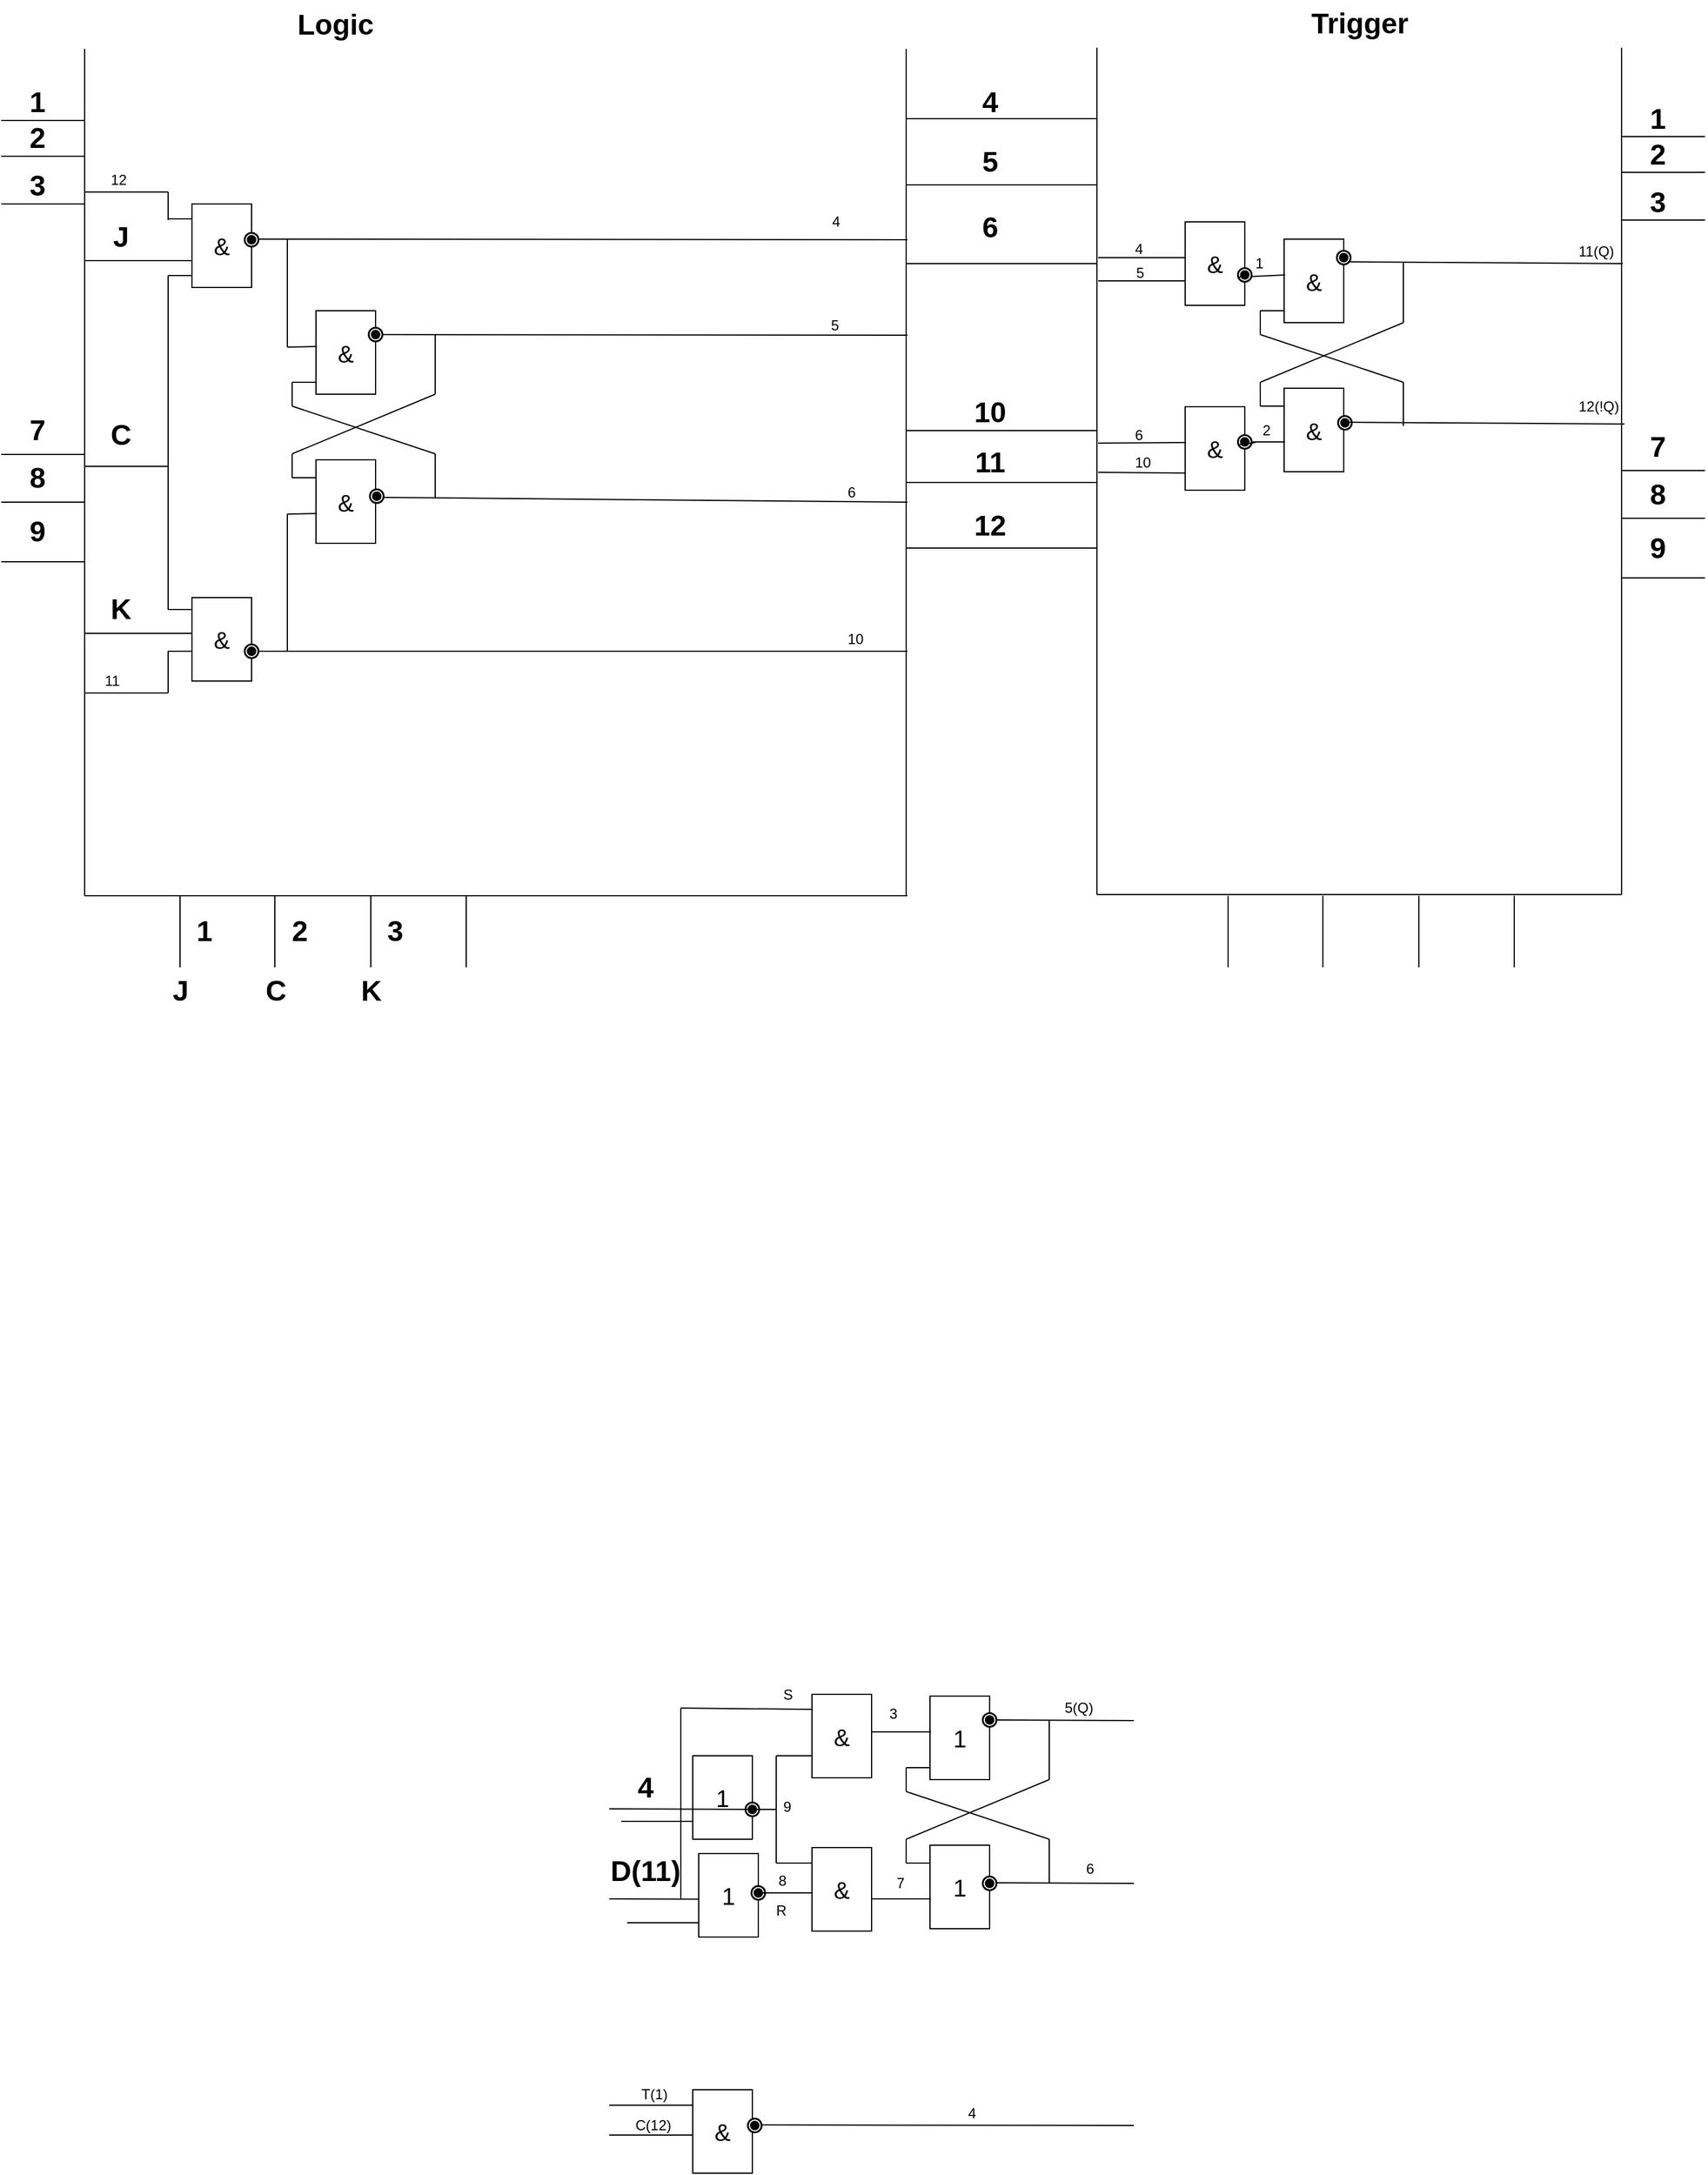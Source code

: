 <mxfile version="11.3.0" type="github" pages="1"><diagram name="Page-1" id="2a216829-ef6e-dabb-86c1-c78162f3ba2b"><mxGraphModel dx="2347" dy="2318" grid="1" gridSize="10" guides="1" tooltips="1" connect="1" arrows="1" fold="1" page="1" pageScale="1" pageWidth="850" pageHeight="1100" background="#ffffff" math="0" shadow="0"><root><mxCell id="0"/><mxCell id="1" parent="0"/><mxCell id="QcOhBygujAu9iTAQGWM9-1" value="" style="endArrow=none;html=1;" parent="1" edge="1"><mxGeometry width="50" height="50" relative="1" as="geometry"><mxPoint x="80" y="730" as="sourcePoint"/><mxPoint x="80" y="20" as="targetPoint"/></mxGeometry></mxCell><mxCell id="QcOhBygujAu9iTAQGWM9-2" value="" style="endArrow=none;html=1;" parent="1" edge="1"><mxGeometry width="50" height="50" relative="1" as="geometry"><mxPoint x="80" y="730" as="sourcePoint"/><mxPoint x="770" y="730" as="targetPoint"/></mxGeometry></mxCell><mxCell id="QcOhBygujAu9iTAQGWM9-3" value="" style="endArrow=none;html=1;" parent="1" edge="1"><mxGeometry width="50" height="50" relative="1" as="geometry"><mxPoint x="769" y="20" as="sourcePoint"/><mxPoint x="769" y="730" as="targetPoint"/></mxGeometry></mxCell><mxCell id="QcOhBygujAu9iTAQGWM9-4" value="Logic" style="text;strokeColor=none;fillColor=none;html=1;fontSize=24;fontStyle=1;verticalAlign=middle;align=center;" parent="1" vertex="1"><mxGeometry x="240" y="-20" width="100" height="40" as="geometry"/></mxCell><mxCell id="QcOhBygujAu9iTAQGWM9-6" value="" style="endArrow=none;html=1;" parent="1" edge="1"><mxGeometry width="50" height="50" relative="1" as="geometry"><mxPoint x="1369" y="19" as="sourcePoint"/><mxPoint x="1369" y="729" as="targetPoint"/></mxGeometry></mxCell><mxCell id="QcOhBygujAu9iTAQGWM9-7" value="" style="endArrow=none;html=1;" parent="1" edge="1"><mxGeometry width="50" height="50" relative="1" as="geometry"><mxPoint x="929" y="729" as="sourcePoint"/><mxPoint x="1369" y="729" as="targetPoint"/></mxGeometry></mxCell><mxCell id="QcOhBygujAu9iTAQGWM9-8" value="" style="endArrow=none;html=1;" parent="1" edge="1"><mxGeometry width="50" height="50" relative="1" as="geometry"><mxPoint x="929" y="729" as="sourcePoint"/><mxPoint x="929" y="19" as="targetPoint"/></mxGeometry></mxCell><mxCell id="QcOhBygujAu9iTAQGWM9-9" value="Trigger" style="text;strokeColor=none;fillColor=none;html=1;fontSize=24;fontStyle=1;verticalAlign=middle;align=center;" parent="1" vertex="1"><mxGeometry x="1098.5" y="-21" width="100" height="40" as="geometry"/></mxCell><mxCell id="QcOhBygujAu9iTAQGWM9-10" value="" style="endArrow=none;html=1;" parent="1" edge="1"><mxGeometry width="50" height="50" relative="1" as="geometry"><mxPoint x="160" y="790" as="sourcePoint"/><mxPoint x="160" y="730" as="targetPoint"/></mxGeometry></mxCell><mxCell id="QcOhBygujAu9iTAQGWM9-11" value="" style="endArrow=none;html=1;" parent="1" edge="1"><mxGeometry width="50" height="50" relative="1" as="geometry"><mxPoint x="239.5" y="790" as="sourcePoint"/><mxPoint x="239.5" y="730" as="targetPoint"/></mxGeometry></mxCell><mxCell id="QcOhBygujAu9iTAQGWM9-12" value="" style="endArrow=none;html=1;" parent="1" edge="1"><mxGeometry width="50" height="50" relative="1" as="geometry"><mxPoint x="320" y="790" as="sourcePoint"/><mxPoint x="320" y="730" as="targetPoint"/></mxGeometry></mxCell><mxCell id="QcOhBygujAu9iTAQGWM9-13" value="" style="endArrow=none;html=1;" parent="1" edge="1"><mxGeometry width="50" height="50" relative="1" as="geometry"><mxPoint x="400" y="790" as="sourcePoint"/><mxPoint x="400" y="730" as="targetPoint"/></mxGeometry></mxCell><mxCell id="QcOhBygujAu9iTAQGWM9-28" value="" style="endArrow=none;html=1;" parent="1" edge="1"><mxGeometry width="50" height="50" relative="1" as="geometry"><mxPoint x="10" y="80" as="sourcePoint"/><mxPoint x="80" y="80" as="targetPoint"/></mxGeometry></mxCell><mxCell id="QcOhBygujAu9iTAQGWM9-29" value="" style="endArrow=none;html=1;" parent="1" edge="1"><mxGeometry width="50" height="50" relative="1" as="geometry"><mxPoint x="10" y="110" as="sourcePoint"/><mxPoint x="80" y="110" as="targetPoint"/></mxGeometry></mxCell><mxCell id="QcOhBygujAu9iTAQGWM9-30" value="" style="endArrow=none;html=1;" parent="1" edge="1"><mxGeometry width="50" height="50" relative="1" as="geometry"><mxPoint x="10" y="150" as="sourcePoint"/><mxPoint x="80" y="150" as="targetPoint"/></mxGeometry></mxCell><mxCell id="QcOhBygujAu9iTAQGWM9-31" value="" style="endArrow=none;html=1;" parent="1" edge="1"><mxGeometry width="50" height="50" relative="1" as="geometry"><mxPoint x="10" y="360" as="sourcePoint"/><mxPoint x="80" y="360" as="targetPoint"/></mxGeometry></mxCell><mxCell id="QcOhBygujAu9iTAQGWM9-32" value="" style="endArrow=none;html=1;" parent="1" edge="1"><mxGeometry width="50" height="50" relative="1" as="geometry"><mxPoint x="10" y="400" as="sourcePoint"/><mxPoint x="80" y="400" as="targetPoint"/></mxGeometry></mxCell><mxCell id="QcOhBygujAu9iTAQGWM9-33" value="" style="endArrow=none;html=1;" parent="1" edge="1"><mxGeometry width="50" height="50" relative="1" as="geometry"><mxPoint x="10" y="450" as="sourcePoint"/><mxPoint x="80" y="450" as="targetPoint"/></mxGeometry></mxCell><mxCell id="QcOhBygujAu9iTAQGWM9-34" value="1" style="text;strokeColor=none;fillColor=none;html=1;fontSize=24;fontStyle=1;verticalAlign=middle;align=center;" parent="1" vertex="1"><mxGeometry x="30" y="50" width="20" height="30" as="geometry"/></mxCell><mxCell id="QcOhBygujAu9iTAQGWM9-35" value="2" style="text;strokeColor=none;fillColor=none;html=1;fontSize=24;fontStyle=1;verticalAlign=middle;align=center;" parent="1" vertex="1"><mxGeometry x="30" y="80" width="20" height="30" as="geometry"/></mxCell><mxCell id="QcOhBygujAu9iTAQGWM9-38" value="3" style="text;strokeColor=none;fillColor=none;html=1;fontSize=24;fontStyle=1;verticalAlign=middle;align=center;" parent="1" vertex="1"><mxGeometry x="30" y="120" width="20" height="30" as="geometry"/></mxCell><mxCell id="QcOhBygujAu9iTAQGWM9-42" value="7" style="text;strokeColor=none;fillColor=none;html=1;fontSize=24;fontStyle=1;verticalAlign=middle;align=center;" parent="1" vertex="1"><mxGeometry x="30" y="325" width="20" height="30" as="geometry"/></mxCell><mxCell id="QcOhBygujAu9iTAQGWM9-43" value="8" style="text;strokeColor=none;fillColor=none;html=1;fontSize=24;fontStyle=1;verticalAlign=middle;align=center;" parent="1" vertex="1"><mxGeometry x="30" y="365" width="20" height="30" as="geometry"/></mxCell><mxCell id="QcOhBygujAu9iTAQGWM9-44" value="9" style="text;strokeColor=none;fillColor=none;html=1;fontSize=24;fontStyle=1;verticalAlign=middle;align=center;" parent="1" vertex="1"><mxGeometry x="30" y="410" width="20" height="30" as="geometry"/></mxCell><mxCell id="QcOhBygujAu9iTAQGWM9-115" value="" style="endArrow=none;html=1;" parent="1" edge="1"><mxGeometry width="50" height="50" relative="1" as="geometry"><mxPoint x="769" y="78.5" as="sourcePoint"/><mxPoint x="929" y="78.5" as="targetPoint"/></mxGeometry></mxCell><mxCell id="QcOhBygujAu9iTAQGWM9-116" value="" style="endArrow=none;html=1;" parent="1" edge="1"><mxGeometry width="50" height="50" relative="1" as="geometry"><mxPoint x="769" y="134" as="sourcePoint"/><mxPoint x="929" y="134" as="targetPoint"/></mxGeometry></mxCell><mxCell id="QcOhBygujAu9iTAQGWM9-117" value="" style="endArrow=none;html=1;" parent="1" edge="1"><mxGeometry width="50" height="50" relative="1" as="geometry"><mxPoint x="769" y="200" as="sourcePoint"/><mxPoint x="929" y="200" as="targetPoint"/></mxGeometry></mxCell><mxCell id="QcOhBygujAu9iTAQGWM9-118" value="" style="endArrow=none;html=1;" parent="1" edge="1"><mxGeometry width="50" height="50" relative="1" as="geometry"><mxPoint x="769" y="340" as="sourcePoint"/><mxPoint x="929" y="340" as="targetPoint"/></mxGeometry></mxCell><mxCell id="QcOhBygujAu9iTAQGWM9-119" value="" style="endArrow=none;html=1;" parent="1" edge="1"><mxGeometry width="50" height="50" relative="1" as="geometry"><mxPoint x="769" y="438.5" as="sourcePoint"/><mxPoint x="929" y="438.5" as="targetPoint"/></mxGeometry></mxCell><mxCell id="QcOhBygujAu9iTAQGWM9-120" value="" style="endArrow=none;html=1;" parent="1" edge="1"><mxGeometry width="50" height="50" relative="1" as="geometry"><mxPoint x="769" y="383.5" as="sourcePoint"/><mxPoint x="929" y="383.5" as="targetPoint"/></mxGeometry></mxCell><mxCell id="QcOhBygujAu9iTAQGWM9-121" value="4" style="text;strokeColor=none;fillColor=none;html=1;fontSize=24;fontStyle=1;verticalAlign=middle;align=center;" parent="1" vertex="1"><mxGeometry x="829" y="50" width="20" height="30" as="geometry"/></mxCell><mxCell id="QcOhBygujAu9iTAQGWM9-122" value="5" style="text;strokeColor=none;fillColor=none;html=1;fontSize=24;fontStyle=1;verticalAlign=middle;align=center;" parent="1" vertex="1"><mxGeometry x="829" y="100" width="20" height="30" as="geometry"/></mxCell><mxCell id="QcOhBygujAu9iTAQGWM9-123" value="6" style="text;strokeColor=none;fillColor=none;html=1;fontSize=24;fontStyle=1;verticalAlign=middle;align=center;" parent="1" vertex="1"><mxGeometry x="829" y="155" width="20" height="30" as="geometry"/></mxCell><mxCell id="QcOhBygujAu9iTAQGWM9-124" value="10" style="text;strokeColor=none;fillColor=none;html=1;fontSize=24;fontStyle=1;verticalAlign=middle;align=center;" parent="1" vertex="1"><mxGeometry x="829" y="310" width="20" height="30" as="geometry"/></mxCell><mxCell id="QcOhBygujAu9iTAQGWM9-125" value="11" style="text;strokeColor=none;fillColor=none;html=1;fontSize=24;fontStyle=1;verticalAlign=middle;align=center;" parent="1" vertex="1"><mxGeometry x="829" y="352" width="20" height="30" as="geometry"/></mxCell><mxCell id="QcOhBygujAu9iTAQGWM9-126" value="12" style="text;strokeColor=none;fillColor=none;html=1;fontSize=24;fontStyle=1;verticalAlign=middle;align=center;" parent="1" vertex="1"><mxGeometry x="829" y="404.5" width="20" height="30" as="geometry"/></mxCell><mxCell id="QcOhBygujAu9iTAQGWM9-155" value="1" style="text;strokeColor=none;fillColor=none;html=1;fontSize=24;fontStyle=1;verticalAlign=middle;align=center;" parent="1" vertex="1"><mxGeometry x="1389" y="63.5" width="20" height="30" as="geometry"/></mxCell><mxCell id="QcOhBygujAu9iTAQGWM9-156" value="" style="endArrow=none;html=1;" parent="1" edge="1"><mxGeometry width="50" height="50" relative="1" as="geometry"><mxPoint x="1369" y="93.5" as="sourcePoint"/><mxPoint x="1439" y="93.5" as="targetPoint"/></mxGeometry></mxCell><mxCell id="QcOhBygujAu9iTAQGWM9-157" value="2" style="text;strokeColor=none;fillColor=none;html=1;fontSize=24;fontStyle=1;verticalAlign=middle;align=center;" parent="1" vertex="1"><mxGeometry x="1389" y="93.5" width="20" height="30" as="geometry"/></mxCell><mxCell id="QcOhBygujAu9iTAQGWM9-158" value="" style="endArrow=none;html=1;" parent="1" edge="1"><mxGeometry width="50" height="50" relative="1" as="geometry"><mxPoint x="1369" y="123.5" as="sourcePoint"/><mxPoint x="1439" y="123.5" as="targetPoint"/></mxGeometry></mxCell><mxCell id="QcOhBygujAu9iTAQGWM9-159" value="3" style="text;strokeColor=none;fillColor=none;html=1;fontSize=24;fontStyle=1;verticalAlign=middle;align=center;" parent="1" vertex="1"><mxGeometry x="1389" y="133.5" width="20" height="30" as="geometry"/></mxCell><mxCell id="QcOhBygujAu9iTAQGWM9-160" value="" style="endArrow=none;html=1;" parent="1" edge="1"><mxGeometry width="50" height="50" relative="1" as="geometry"><mxPoint x="1369" y="163.5" as="sourcePoint"/><mxPoint x="1439" y="163.5" as="targetPoint"/></mxGeometry></mxCell><mxCell id="QcOhBygujAu9iTAQGWM9-161" value="7" style="text;strokeColor=none;fillColor=none;html=1;fontSize=24;fontStyle=1;verticalAlign=middle;align=center;" parent="1" vertex="1"><mxGeometry x="1389" y="338.5" width="20" height="30" as="geometry"/></mxCell><mxCell id="QcOhBygujAu9iTAQGWM9-162" value="" style="endArrow=none;html=1;" parent="1" edge="1"><mxGeometry width="50" height="50" relative="1" as="geometry"><mxPoint x="1369" y="373.5" as="sourcePoint"/><mxPoint x="1439" y="373.5" as="targetPoint"/></mxGeometry></mxCell><mxCell id="QcOhBygujAu9iTAQGWM9-163" value="8" style="text;strokeColor=none;fillColor=none;html=1;fontSize=24;fontStyle=1;verticalAlign=middle;align=center;" parent="1" vertex="1"><mxGeometry x="1389" y="378.5" width="20" height="30" as="geometry"/></mxCell><mxCell id="QcOhBygujAu9iTAQGWM9-164" value="" style="endArrow=none;html=1;" parent="1" edge="1"><mxGeometry width="50" height="50" relative="1" as="geometry"><mxPoint x="1369" y="413.5" as="sourcePoint"/><mxPoint x="1439" y="413.5" as="targetPoint"/></mxGeometry></mxCell><mxCell id="QcOhBygujAu9iTAQGWM9-165" value="9" style="text;strokeColor=none;fillColor=none;html=1;fontSize=24;fontStyle=1;verticalAlign=middle;align=center;" parent="1" vertex="1"><mxGeometry x="1389" y="423.5" width="20" height="30" as="geometry"/></mxCell><mxCell id="QcOhBygujAu9iTAQGWM9-166" value="" style="endArrow=none;html=1;" parent="1" edge="1"><mxGeometry width="50" height="50" relative="1" as="geometry"><mxPoint x="1369" y="463.5" as="sourcePoint"/><mxPoint x="1439" y="463.5" as="targetPoint"/></mxGeometry></mxCell><mxCell id="6IXHqmFnPE0BADlCog1M-3" value="" style="endArrow=none;html=1;" parent="1" edge="1"><mxGeometry width="50" height="50" relative="1" as="geometry"><mxPoint x="1039" y="790" as="sourcePoint"/><mxPoint x="1039" y="730" as="targetPoint"/></mxGeometry></mxCell><mxCell id="6IXHqmFnPE0BADlCog1M-4" value="" style="endArrow=none;html=1;" parent="1" edge="1"><mxGeometry width="50" height="50" relative="1" as="geometry"><mxPoint x="1118.5" y="790" as="sourcePoint"/><mxPoint x="1118.5" y="730" as="targetPoint"/></mxGeometry></mxCell><mxCell id="6IXHqmFnPE0BADlCog1M-5" value="" style="endArrow=none;html=1;" parent="1" edge="1"><mxGeometry width="50" height="50" relative="1" as="geometry"><mxPoint x="1199" y="790" as="sourcePoint"/><mxPoint x="1199" y="730" as="targetPoint"/></mxGeometry></mxCell><mxCell id="6IXHqmFnPE0BADlCog1M-6" value="" style="endArrow=none;html=1;" parent="1" edge="1"><mxGeometry width="50" height="50" relative="1" as="geometry"><mxPoint x="1279" y="790" as="sourcePoint"/><mxPoint x="1279" y="730" as="targetPoint"/></mxGeometry></mxCell><mxCell id="TuWHA-EcQi8E1MhYIuHk-2" value="J" style="text;strokeColor=none;fillColor=none;html=1;fontSize=24;fontStyle=1;verticalAlign=middle;align=center;" parent="1" vertex="1"><mxGeometry x="140" y="790" width="40" height="40" as="geometry"/></mxCell><mxCell id="TuWHA-EcQi8E1MhYIuHk-3" value="C" style="text;strokeColor=none;fillColor=none;html=1;fontSize=24;fontStyle=1;verticalAlign=middle;align=center;" parent="1" vertex="1"><mxGeometry x="220" y="790" width="40" height="40" as="geometry"/></mxCell><mxCell id="TuWHA-EcQi8E1MhYIuHk-4" value="1" style="text;strokeColor=none;fillColor=none;html=1;fontSize=24;fontStyle=1;verticalAlign=middle;align=center;" parent="1" vertex="1"><mxGeometry x="160" y="740" width="40" height="40" as="geometry"/></mxCell><mxCell id="TuWHA-EcQi8E1MhYIuHk-5" value="2" style="text;strokeColor=none;fillColor=none;html=1;fontSize=24;fontStyle=1;verticalAlign=middle;align=center;" parent="1" vertex="1"><mxGeometry x="240" y="740" width="40" height="40" as="geometry"/></mxCell><mxCell id="cBssafW2jHK4mfY-2cB5-1" value="&lt;font style=&quot;font-size: 20px&quot;&gt;1&lt;/font&gt;" style="rounded=0;whiteSpace=wrap;html=1;" vertex="1" parent="1"><mxGeometry x="595" y="1533" width="50" height="70" as="geometry"/></mxCell><mxCell id="cBssafW2jHK4mfY-2cB5-2" value="" style="shape=mxgraph.bpmn.shape;html=1;verticalLabelPosition=bottom;labelBackgroundColor=#ffffff;verticalAlign=top;align=center;perimeter=ellipsePerimeter;outlineConnect=0;outline=end;symbol=terminate;" vertex="1" parent="1"><mxGeometry x="640" y="1561" width="10" height="10" as="geometry"/></mxCell><mxCell id="cBssafW2jHK4mfY-2cB5-3" value="" style="endArrow=none;html=1;" edge="1" parent="1"><mxGeometry width="50" height="50" relative="1" as="geometry"><mxPoint x="580" y="1571" as="sourcePoint"/><mxPoint x="580" y="1411" as="targetPoint"/></mxGeometry></mxCell><mxCell id="cBssafW2jHK4mfY-2cB5-4" value="" style="endArrow=none;html=1;entryX=-0.001;entryY=0.181;entryDx=0;entryDy=0;entryPerimeter=0;" edge="1" target="cBssafW2jHK4mfY-2cB5-5" parent="1"><mxGeometry width="50" height="50" relative="1" as="geometry"><mxPoint x="580" y="1411" as="sourcePoint"/><mxPoint x="660" y="1415" as="targetPoint"/></mxGeometry></mxCell><mxCell id="cBssafW2jHK4mfY-2cB5-5" value="&lt;font style=&quot;font-size: 20px&quot;&gt;&amp;amp;&lt;/font&gt;" style="rounded=0;whiteSpace=wrap;html=1;" vertex="1" parent="1"><mxGeometry x="690" y="1399.5" width="50" height="70" as="geometry"/></mxCell><mxCell id="cBssafW2jHK4mfY-2cB5-6" value="" style="endArrow=none;html=1;" edge="1" parent="1"><mxGeometry width="50" height="50" relative="1" as="geometry"><mxPoint x="660" y="1541" as="sourcePoint"/><mxPoint x="660" y="1451" as="targetPoint"/></mxGeometry></mxCell><mxCell id="cBssafW2jHK4mfY-2cB5-7" value="" style="endArrow=none;html=1;entryX=-0.004;entryY=0.736;entryDx=0;entryDy=0;entryPerimeter=0;" edge="1" target="cBssafW2jHK4mfY-2cB5-5" parent="1"><mxGeometry width="50" height="50" relative="1" as="geometry"><mxPoint x="660" y="1451" as="sourcePoint"/><mxPoint x="670" y="1451" as="targetPoint"/></mxGeometry></mxCell><mxCell id="cBssafW2jHK4mfY-2cB5-8" value="&lt;font style=&quot;font-size: 20px&quot;&gt;&amp;amp;&lt;/font&gt;" style="rounded=0;whiteSpace=wrap;html=1;" vertex="1" parent="1"><mxGeometry x="690" y="1528" width="50" height="70" as="geometry"/></mxCell><mxCell id="cBssafW2jHK4mfY-2cB5-9" value="" style="endArrow=none;html=1;entryX=-0.004;entryY=0.736;entryDx=0;entryDy=0;entryPerimeter=0;" edge="1" parent="1"><mxGeometry width="50" height="50" relative="1" as="geometry"><mxPoint x="660" y="1541" as="sourcePoint"/><mxPoint x="689.8" y="1541.02" as="targetPoint"/></mxGeometry></mxCell><mxCell id="cBssafW2jHK4mfY-2cB5-10" value="" style="endArrow=none;html=1;" edge="1" parent="1"><mxGeometry width="50" height="50" relative="1" as="geometry"><mxPoint x="645" y="1566" as="sourcePoint"/><mxPoint x="690" y="1566" as="targetPoint"/></mxGeometry></mxCell><mxCell id="cBssafW2jHK4mfY-2cB5-11" value="" style="endArrow=none;html=1;" edge="1" parent="1"><mxGeometry width="50" height="50" relative="1" as="geometry"><mxPoint x="889" y="1421" as="sourcePoint"/><mxPoint x="889" y="1471" as="targetPoint"/></mxGeometry></mxCell><mxCell id="cBssafW2jHK4mfY-2cB5-12" value="" style="endArrow=none;html=1;" edge="1" parent="1"><mxGeometry width="50" height="50" relative="1" as="geometry"><mxPoint x="889" y="1521" as="sourcePoint"/><mxPoint x="889" y="1557.5" as="targetPoint"/></mxGeometry></mxCell><mxCell id="cBssafW2jHK4mfY-2cB5-13" value="&lt;font style=&quot;font-size: 20px&quot;&gt;1&lt;/font&gt;" style="rounded=0;whiteSpace=wrap;html=1;" vertex="1" parent="1"><mxGeometry x="789" y="1526" width="50" height="70" as="geometry"/></mxCell><mxCell id="cBssafW2jHK4mfY-2cB5-14" value="" style="endArrow=none;html=1;exitX=0;exitY=0.857;exitDx=0;exitDy=0;exitPerimeter=0;" edge="1" parent="1"><mxGeometry width="50" height="50" relative="1" as="geometry"><mxPoint x="789" y="1541" as="sourcePoint"/><mxPoint x="769" y="1541.01" as="targetPoint"/></mxGeometry></mxCell><mxCell id="cBssafW2jHK4mfY-2cB5-15" value="" style="endArrow=none;html=1;" edge="1" parent="1"><mxGeometry width="50" height="50" relative="1" as="geometry"><mxPoint x="769" y="1521" as="sourcePoint"/><mxPoint x="769" y="1541" as="targetPoint"/></mxGeometry></mxCell><mxCell id="cBssafW2jHK4mfY-2cB5-16" value="" style="endArrow=none;html=1;" edge="1" parent="1"><mxGeometry width="50" height="50" relative="1" as="geometry"><mxPoint x="769" y="1521" as="sourcePoint"/><mxPoint x="889" y="1471" as="targetPoint"/></mxGeometry></mxCell><mxCell id="cBssafW2jHK4mfY-2cB5-17" value="" style="endArrow=none;html=1;" edge="1" parent="1"><mxGeometry width="50" height="50" relative="1" as="geometry"><mxPoint x="769" y="1481" as="sourcePoint"/><mxPoint x="889" y="1521" as="targetPoint"/></mxGeometry></mxCell><mxCell id="cBssafW2jHK4mfY-2cB5-18" value="" style="endArrow=none;html=1;" edge="1" parent="1"><mxGeometry width="50" height="50" relative="1" as="geometry"><mxPoint x="769" y="1461" as="sourcePoint"/><mxPoint x="769" y="1481" as="targetPoint"/></mxGeometry></mxCell><mxCell id="cBssafW2jHK4mfY-2cB5-19" value="" style="endArrow=none;html=1;exitX=0;exitY=0.857;exitDx=0;exitDy=0;exitPerimeter=0;" edge="1" source="cBssafW2jHK4mfY-2cB5-20" parent="1"><mxGeometry width="50" height="50" relative="1" as="geometry"><mxPoint x="769" y="1441" as="sourcePoint"/><mxPoint x="769" y="1461" as="targetPoint"/></mxGeometry></mxCell><mxCell id="cBssafW2jHK4mfY-2cB5-20" value="&lt;font style=&quot;font-size: 20px&quot;&gt;1&lt;/font&gt;" style="rounded=0;whiteSpace=wrap;html=1;" vertex="1" parent="1"><mxGeometry x="789" y="1401" width="50" height="70" as="geometry"/></mxCell><mxCell id="cBssafW2jHK4mfY-2cB5-21" value="" style="endArrow=none;html=1;entryX=-0.004;entryY=0.736;entryDx=0;entryDy=0;entryPerimeter=0;exitX=1.001;exitY=0.45;exitDx=0;exitDy=0;exitPerimeter=0;" edge="1" source="cBssafW2jHK4mfY-2cB5-5" parent="1"><mxGeometry width="50" height="50" relative="1" as="geometry"><mxPoint x="760" y="1431" as="sourcePoint"/><mxPoint x="789.8" y="1431.02" as="targetPoint"/></mxGeometry></mxCell><mxCell id="cBssafW2jHK4mfY-2cB5-22" value="" style="endArrow=none;html=1;entryX=-0.004;entryY=0.736;entryDx=0;entryDy=0;entryPerimeter=0;exitX=1.001;exitY=0.45;exitDx=0;exitDy=0;exitPerimeter=0;" edge="1" parent="1"><mxGeometry width="50" height="50" relative="1" as="geometry"><mxPoint x="740" y="1571" as="sourcePoint"/><mxPoint x="789.75" y="1571.02" as="targetPoint"/></mxGeometry></mxCell><mxCell id="cBssafW2jHK4mfY-2cB5-23" value="" style="shape=mxgraph.bpmn.shape;html=1;verticalLabelPosition=bottom;labelBackgroundColor=#ffffff;verticalAlign=top;align=center;perimeter=ellipsePerimeter;outlineConnect=0;outline=end;symbol=terminate;" vertex="1" parent="1"><mxGeometry x="834" y="1553" width="10" height="10" as="geometry"/></mxCell><mxCell id="cBssafW2jHK4mfY-2cB5-24" value="" style="shape=mxgraph.bpmn.shape;html=1;verticalLabelPosition=bottom;labelBackgroundColor=#ffffff;verticalAlign=top;align=center;perimeter=ellipsePerimeter;outlineConnect=0;outline=end;symbol=terminate;" vertex="1" parent="1"><mxGeometry x="834" y="1416" width="10" height="10" as="geometry"/></mxCell><mxCell id="cBssafW2jHK4mfY-2cB5-25" value="3" style="text;html=1;resizable=0;points=[];autosize=1;align=left;verticalAlign=top;spacingTop=-4;" vertex="1" parent="1"><mxGeometry x="753" y="1406" width="20" height="20" as="geometry"/></mxCell><mxCell id="cBssafW2jHK4mfY-2cB5-26" value="7" style="text;html=1;resizable=0;points=[];autosize=1;align=left;verticalAlign=top;spacingTop=-4;" vertex="1" parent="1"><mxGeometry x="759" y="1548" width="20" height="20" as="geometry"/></mxCell><mxCell id="cBssafW2jHK4mfY-2cB5-27" value="5(Q)" style="text;html=1;resizable=0;points=[];autosize=1;align=left;verticalAlign=top;spacingTop=-4;" vertex="1" parent="1"><mxGeometry x="900" y="1401" width="40" height="20" as="geometry"/></mxCell><mxCell id="cBssafW2jHK4mfY-2cB5-28" value="R" style="text;html=1;resizable=0;points=[];autosize=1;align=left;verticalAlign=top;spacingTop=-4;" vertex="1" parent="1"><mxGeometry x="658" y="1571" width="20" height="20" as="geometry"/></mxCell><mxCell id="cBssafW2jHK4mfY-2cB5-29" value="S" style="text;html=1;resizable=0;points=[];autosize=1;align=left;verticalAlign=top;spacingTop=-4;" vertex="1" parent="1"><mxGeometry x="664" y="1390" width="20" height="20" as="geometry"/></mxCell><mxCell id="cBssafW2jHK4mfY-2cB5-30" value="&lt;font style=&quot;font-size: 20px&quot;&gt;1&lt;/font&gt;" style="rounded=0;whiteSpace=wrap;html=1;" vertex="1" parent="1"><mxGeometry x="590" y="1451" width="50" height="70" as="geometry"/></mxCell><mxCell id="cBssafW2jHK4mfY-2cB5-31" value="" style="shape=mxgraph.bpmn.shape;html=1;verticalLabelPosition=bottom;labelBackgroundColor=#ffffff;verticalAlign=top;align=center;perimeter=ellipsePerimeter;outlineConnect=0;outline=end;symbol=terminate;" vertex="1" parent="1"><mxGeometry x="635" y="1491" width="10" height="10" as="geometry"/></mxCell><mxCell id="cBssafW2jHK4mfY-2cB5-32" value="6" style="text;html=1;resizable=0;points=[];autosize=1;align=left;verticalAlign=top;spacingTop=-4;" vertex="1" parent="1"><mxGeometry x="918" y="1536" width="20" height="20" as="geometry"/></mxCell><mxCell id="cBssafW2jHK4mfY-2cB5-33" value="8" style="text;html=1;resizable=0;points=[];autosize=1;align=left;verticalAlign=top;spacingTop=-4;" vertex="1" parent="1"><mxGeometry x="660" y="1546" width="20" height="20" as="geometry"/></mxCell><mxCell id="cBssafW2jHK4mfY-2cB5-34" value="&lt;font style=&quot;font-size: 20px&quot;&gt;&amp;amp;&lt;/font&gt;" style="rounded=0;whiteSpace=wrap;html=1;" vertex="1" parent="1"><mxGeometry x="590" y="1731" width="50" height="70" as="geometry"/></mxCell><mxCell id="cBssafW2jHK4mfY-2cB5-35" value="T(1)" style="text;html=1;resizable=0;points=[];autosize=1;align=left;verticalAlign=top;spacingTop=-4;" vertex="1" parent="1"><mxGeometry x="545" y="1724.5" width="40" height="20" as="geometry"/></mxCell><mxCell id="cBssafW2jHK4mfY-2cB5-36" value="C(12)" style="text;html=1;resizable=0;points=[];autosize=1;align=left;verticalAlign=top;spacingTop=-4;" vertex="1" parent="1"><mxGeometry x="540" y="1751" width="50" height="20" as="geometry"/></mxCell><mxCell id="cBssafW2jHK4mfY-2cB5-37" value="" style="shape=mxgraph.bpmn.shape;html=1;verticalLabelPosition=bottom;labelBackgroundColor=#ffffff;verticalAlign=top;align=center;perimeter=ellipsePerimeter;outlineConnect=0;outline=end;symbol=terminate;" vertex="1" parent="1"><mxGeometry x="637" y="1756" width="10" height="10" as="geometry"/></mxCell><mxCell id="cBssafW2jHK4mfY-2cB5-38" value="4" style="text;html=1;resizable=0;points=[];autosize=1;align=left;verticalAlign=top;spacingTop=-4;" vertex="1" parent="1"><mxGeometry x="819" y="1741" width="20" height="20" as="geometry"/></mxCell><mxCell id="cBssafW2jHK4mfY-2cB5-39" value="9" style="text;html=1;resizable=0;points=[];autosize=1;align=left;verticalAlign=top;spacingTop=-4;" vertex="1" parent="1"><mxGeometry x="664" y="1484" width="20" height="20" as="geometry"/></mxCell><mxCell id="cBssafW2jHK4mfY-2cB5-40" value="" style="endArrow=none;html=1;exitX=0.855;exitY=0.145;exitDx=0;exitDy=0;exitPerimeter=0;" edge="1" parent="1"><mxGeometry width="50" height="50" relative="1" as="geometry"><mxPoint x="647" y="1760.5" as="sourcePoint"/><mxPoint x="960.0" y="1761" as="targetPoint"/></mxGeometry></mxCell><mxCell id="cBssafW2jHK4mfY-2cB5-41" value="" style="endArrow=none;html=1;exitX=0.855;exitY=0.145;exitDx=0;exitDy=0;exitPerimeter=0;" edge="1" parent="1"><mxGeometry width="50" height="50" relative="1" as="geometry"><mxPoint x="844" y="1557.5" as="sourcePoint"/><mxPoint x="960.0" y="1558" as="targetPoint"/></mxGeometry></mxCell><mxCell id="cBssafW2jHK4mfY-2cB5-42" value="" style="endArrow=none;html=1;exitX=0.855;exitY=0.145;exitDx=0;exitDy=0;exitPerimeter=0;" edge="1" parent="1"><mxGeometry width="50" height="50" relative="1" as="geometry"><mxPoint x="844" y="1421" as="sourcePoint"/><mxPoint x="960.0" y="1421.5" as="targetPoint"/></mxGeometry></mxCell><mxCell id="cBssafW2jHK4mfY-2cB5-43" value="" style="endArrow=none;html=1;" edge="1" parent="1"><mxGeometry width="50" height="50" relative="1" as="geometry"><mxPoint x="520" y="1495.5" as="sourcePoint"/><mxPoint x="660" y="1496" as="targetPoint"/></mxGeometry></mxCell><mxCell id="cBssafW2jHK4mfY-2cB5-44" value="" style="endArrow=none;html=1;" edge="1" parent="1"><mxGeometry width="50" height="50" relative="1" as="geometry"><mxPoint x="530" y="1506" as="sourcePoint"/><mxPoint x="590" y="1506" as="targetPoint"/></mxGeometry></mxCell><mxCell id="cBssafW2jHK4mfY-2cB5-45" value="4" style="text;strokeColor=none;fillColor=none;html=1;fontSize=24;fontStyle=1;verticalAlign=middle;align=center;" vertex="1" parent="1"><mxGeometry x="530" y="1457.5" width="40" height="40" as="geometry"/></mxCell><mxCell id="cBssafW2jHK4mfY-2cB5-46" value="" style="endArrow=none;html=1;" edge="1" parent="1"><mxGeometry width="50" height="50" relative="1" as="geometry"><mxPoint x="535" y="1591" as="sourcePoint"/><mxPoint x="595" y="1591" as="targetPoint"/></mxGeometry></mxCell><mxCell id="cBssafW2jHK4mfY-2cB5-47" value="D(11)" style="text;strokeColor=none;fillColor=none;html=1;fontSize=24;fontStyle=1;verticalAlign=middle;align=center;" vertex="1" parent="1"><mxGeometry x="530" y="1528" width="40" height="40" as="geometry"/></mxCell><mxCell id="cBssafW2jHK4mfY-2cB5-48" value="" style="endArrow=none;html=1;entryX=-0.001;entryY=0.546;entryDx=0;entryDy=0;entryPerimeter=0;" edge="1" target="cBssafW2jHK4mfY-2cB5-1" parent="1"><mxGeometry width="50" height="50" relative="1" as="geometry"><mxPoint x="520" y="1571" as="sourcePoint"/><mxPoint x="580" y="1571" as="targetPoint"/></mxGeometry></mxCell><mxCell id="cBssafW2jHK4mfY-2cB5-49" value="" style="endArrow=none;html=1;" edge="1" parent="1"><mxGeometry width="50" height="50" relative="1" as="geometry"><mxPoint x="520" y="1769" as="sourcePoint"/><mxPoint x="590" y="1769" as="targetPoint"/></mxGeometry></mxCell><mxCell id="cBssafW2jHK4mfY-2cB5-50" value="" style="endArrow=none;html=1;entryX=-0.004;entryY=0.736;entryDx=0;entryDy=0;entryPerimeter=0;" edge="1" parent="1"><mxGeometry width="50" height="50" relative="1" as="geometry"><mxPoint x="520" y="1744" as="sourcePoint"/><mxPoint x="589.8" y="1744.02" as="targetPoint"/></mxGeometry></mxCell><mxCell id="cBssafW2jHK4mfY-2cB5-51" value="K" style="text;strokeColor=none;fillColor=none;html=1;fontSize=24;fontStyle=1;verticalAlign=middle;align=center;" vertex="1" parent="1"><mxGeometry x="300" y="790" width="40" height="40" as="geometry"/></mxCell><mxCell id="cBssafW2jHK4mfY-2cB5-53" value="3" style="text;strokeColor=none;fillColor=none;html=1;fontSize=24;fontStyle=1;verticalAlign=middle;align=center;" vertex="1" parent="1"><mxGeometry x="320" y="740" width="40" height="40" as="geometry"/></mxCell><mxCell id="cBssafW2jHK4mfY-2cB5-54" value="&lt;font style=&quot;font-size: 20px&quot;&gt;&amp;amp;&lt;/font&gt;" style="rounded=0;whiteSpace=wrap;html=1;" vertex="1" parent="1"><mxGeometry x="170" y="150" width="50" height="70" as="geometry"/></mxCell><mxCell id="cBssafW2jHK4mfY-2cB5-55" value="J" style="text;strokeColor=none;fillColor=none;html=1;fontSize=24;fontStyle=1;verticalAlign=middle;align=center;" vertex="1" parent="1"><mxGeometry x="100" y="162.5" width="20" height="30" as="geometry"/></mxCell><mxCell id="cBssafW2jHK4mfY-2cB5-56" value="" style="endArrow=none;html=1;entryX=0;entryY=0.357;entryDx=0;entryDy=0;entryPerimeter=0;" edge="1" parent="1"><mxGeometry width="50" height="50" relative="1" as="geometry"><mxPoint x="80" y="197.5" as="sourcePoint"/><mxPoint x="170" y="197.49" as="targetPoint"/></mxGeometry></mxCell><mxCell id="cBssafW2jHK4mfY-2cB5-57" value="C" style="text;strokeColor=none;fillColor=none;html=1;fontSize=24;fontStyle=1;verticalAlign=middle;align=center;" vertex="1" parent="1"><mxGeometry x="100" y="329" width="20" height="30" as="geometry"/></mxCell><mxCell id="cBssafW2jHK4mfY-2cB5-58" value="" style="endArrow=none;html=1;" edge="1" parent="1"><mxGeometry width="50" height="50" relative="1" as="geometry"><mxPoint x="80" y="370" as="sourcePoint"/><mxPoint x="150" y="370" as="targetPoint"/></mxGeometry></mxCell><mxCell id="cBssafW2jHK4mfY-2cB5-59" value="K" style="text;strokeColor=none;fillColor=none;html=1;fontSize=24;fontStyle=1;verticalAlign=middle;align=center;" vertex="1" parent="1"><mxGeometry x="100" y="475" width="20" height="30" as="geometry"/></mxCell><mxCell id="cBssafW2jHK4mfY-2cB5-60" value="" style="endArrow=none;html=1;entryX=0;entryY=0.786;entryDx=0;entryDy=0;entryPerimeter=0;" edge="1" parent="1"><mxGeometry width="50" height="50" relative="1" as="geometry"><mxPoint x="80" y="510" as="sourcePoint"/><mxPoint x="170" y="510.02" as="targetPoint"/></mxGeometry></mxCell><mxCell id="cBssafW2jHK4mfY-2cB5-61" value="" style="endArrow=none;html=1;" edge="1" parent="1"><mxGeometry width="50" height="50" relative="1" as="geometry"><mxPoint x="150" y="210" as="sourcePoint"/><mxPoint x="150" y="370" as="targetPoint"/></mxGeometry></mxCell><mxCell id="cBssafW2jHK4mfY-2cB5-62" value="" style="endArrow=none;html=1;entryX=0;entryY=0.357;entryDx=0;entryDy=0;entryPerimeter=0;" edge="1" parent="1"><mxGeometry width="50" height="50" relative="1" as="geometry"><mxPoint x="150" y="210" as="sourcePoint"/><mxPoint x="170" y="209.99" as="targetPoint"/></mxGeometry></mxCell><mxCell id="cBssafW2jHK4mfY-2cB5-63" value="" style="endArrow=none;html=1;" edge="1" parent="1"><mxGeometry width="50" height="50" relative="1" as="geometry"><mxPoint x="150" y="330" as="sourcePoint"/><mxPoint x="150" y="490" as="targetPoint"/></mxGeometry></mxCell><mxCell id="cBssafW2jHK4mfY-2cB5-64" value="&lt;font style=&quot;font-size: 20px&quot;&gt;&amp;amp;&lt;/font&gt;" style="rounded=0;whiteSpace=wrap;html=1;" vertex="1" parent="1"><mxGeometry x="170" y="480" width="50" height="70" as="geometry"/></mxCell><mxCell id="cBssafW2jHK4mfY-2cB5-65" value="" style="endArrow=none;html=1;entryX=0;entryY=0.357;entryDx=0;entryDy=0;entryPerimeter=0;" edge="1" parent="1"><mxGeometry width="50" height="50" relative="1" as="geometry"><mxPoint x="150" y="490" as="sourcePoint"/><mxPoint x="170" y="489.99" as="targetPoint"/></mxGeometry></mxCell><mxCell id="cBssafW2jHK4mfY-2cB5-66" value="" style="endArrow=none;html=1;" edge="1" parent="1"><mxGeometry width="50" height="50" relative="1" as="geometry"><mxPoint x="217.5" y="179.5" as="sourcePoint"/><mxPoint x="770" y="180" as="targetPoint"/></mxGeometry></mxCell><mxCell id="cBssafW2jHK4mfY-2cB5-67" value="" style="shape=mxgraph.bpmn.shape;html=1;verticalLabelPosition=bottom;labelBackgroundColor=#ffffff;verticalAlign=top;align=center;perimeter=ellipsePerimeter;outlineConnect=0;outline=end;symbol=terminate;" vertex="1" parent="1"><mxGeometry x="215" y="175" width="10" height="10" as="geometry"/></mxCell><mxCell id="cBssafW2jHK4mfY-2cB5-68" value="" style="endArrow=none;html=1;" edge="1" parent="1"><mxGeometry width="50" height="50" relative="1" as="geometry"><mxPoint x="220.0" y="525" as="sourcePoint"/><mxPoint x="770" y="525" as="targetPoint"/></mxGeometry></mxCell><mxCell id="cBssafW2jHK4mfY-2cB5-69" value="" style="shape=mxgraph.bpmn.shape;html=1;verticalLabelPosition=bottom;labelBackgroundColor=#ffffff;verticalAlign=top;align=center;perimeter=ellipsePerimeter;outlineConnect=0;outline=end;symbol=terminate;" vertex="1" parent="1"><mxGeometry x="215" y="520" width="10" height="10" as="geometry"/></mxCell><mxCell id="cBssafW2jHK4mfY-2cB5-70" value="&lt;font style=&quot;font-size: 20px&quot;&gt;&amp;amp;&lt;/font&gt;" style="rounded=0;whiteSpace=wrap;html=1;" vertex="1" parent="1"><mxGeometry x="274" y="364.5" width="50" height="70" as="geometry"/></mxCell><mxCell id="cBssafW2jHK4mfY-2cB5-71" value="" style="endArrow=none;html=1;entryX=-0.004;entryY=0.736;entryDx=0;entryDy=0;entryPerimeter=0;" edge="1" parent="1"><mxGeometry width="50" height="50" relative="1" as="geometry"><mxPoint x="250" y="410" as="sourcePoint"/><mxPoint x="274.75" y="409.52" as="targetPoint"/></mxGeometry></mxCell><mxCell id="cBssafW2jHK4mfY-2cB5-72" value="" style="endArrow=none;html=1;exitX=0;exitY=0.857;exitDx=0;exitDy=0;exitPerimeter=0;" edge="1" parent="1"><mxGeometry width="50" height="50" relative="1" as="geometry"><mxPoint x="274" y="379.5" as="sourcePoint"/><mxPoint x="254" y="379.51" as="targetPoint"/></mxGeometry></mxCell><mxCell id="cBssafW2jHK4mfY-2cB5-73" value="" style="endArrow=none;html=1;" edge="1" parent="1"><mxGeometry width="50" height="50" relative="1" as="geometry"><mxPoint x="254" y="359.5" as="sourcePoint"/><mxPoint x="254" y="379.5" as="targetPoint"/></mxGeometry></mxCell><mxCell id="cBssafW2jHK4mfY-2cB5-74" value="" style="endArrow=none;html=1;" edge="1" parent="1"><mxGeometry width="50" height="50" relative="1" as="geometry"><mxPoint x="254" y="359.5" as="sourcePoint"/><mxPoint x="374" y="309.5" as="targetPoint"/></mxGeometry></mxCell><mxCell id="cBssafW2jHK4mfY-2cB5-75" value="" style="endArrow=none;html=1;" edge="1" parent="1"><mxGeometry width="50" height="50" relative="1" as="geometry"><mxPoint x="254" y="319.5" as="sourcePoint"/><mxPoint x="374" y="359.5" as="targetPoint"/></mxGeometry></mxCell><mxCell id="cBssafW2jHK4mfY-2cB5-76" value="" style="endArrow=none;html=1;exitX=0.855;exitY=0.145;exitDx=0;exitDy=0;exitPerimeter=0;" edge="1" parent="1"><mxGeometry width="50" height="50" relative="1" as="geometry"><mxPoint x="329" y="396" as="sourcePoint"/><mxPoint x="770" y="400" as="targetPoint"/></mxGeometry></mxCell><mxCell id="cBssafW2jHK4mfY-2cB5-77" value="" style="endArrow=none;html=1;" edge="1" parent="1"><mxGeometry width="50" height="50" relative="1" as="geometry"><mxPoint x="374" y="359.5" as="sourcePoint"/><mxPoint x="374" y="396" as="targetPoint"/></mxGeometry></mxCell><mxCell id="cBssafW2jHK4mfY-2cB5-78" value="" style="endArrow=none;html=1;" edge="1" parent="1"><mxGeometry width="50" height="50" relative="1" as="geometry"><mxPoint x="254" y="299.5" as="sourcePoint"/><mxPoint x="254" y="319.5" as="targetPoint"/></mxGeometry></mxCell><mxCell id="cBssafW2jHK4mfY-2cB5-79" value="" style="endArrow=none;html=1;exitX=0;exitY=0.857;exitDx=0;exitDy=0;exitPerimeter=0;" edge="1" source="cBssafW2jHK4mfY-2cB5-80" parent="1"><mxGeometry width="50" height="50" relative="1" as="geometry"><mxPoint x="254" y="279.5" as="sourcePoint"/><mxPoint x="254" y="299.5" as="targetPoint"/></mxGeometry></mxCell><mxCell id="cBssafW2jHK4mfY-2cB5-80" value="&lt;font style=&quot;font-size: 20px&quot;&gt;&amp;amp;&lt;/font&gt;" style="rounded=0;whiteSpace=wrap;html=1;" vertex="1" parent="1"><mxGeometry x="274" y="239.5" width="50" height="70" as="geometry"/></mxCell><mxCell id="cBssafW2jHK4mfY-2cB5-81" value="" style="shape=mxgraph.bpmn.shape;html=1;verticalLabelPosition=bottom;labelBackgroundColor=#ffffff;verticalAlign=top;align=center;perimeter=ellipsePerimeter;outlineConnect=0;outline=end;symbol=terminate;" vertex="1" parent="1"><mxGeometry x="319" y="254.5" width="10" height="10" as="geometry"/></mxCell><mxCell id="cBssafW2jHK4mfY-2cB5-82" value="" style="endArrow=none;html=1;exitX=0.855;exitY=0.145;exitDx=0;exitDy=0;exitPerimeter=0;" edge="1" parent="1"><mxGeometry width="50" height="50" relative="1" as="geometry"><mxPoint x="329" y="259.5" as="sourcePoint"/><mxPoint x="770" y="260" as="targetPoint"/></mxGeometry></mxCell><mxCell id="cBssafW2jHK4mfY-2cB5-83" value="" style="endArrow=none;html=1;" edge="1" parent="1"><mxGeometry width="50" height="50" relative="1" as="geometry"><mxPoint x="374" y="259.5" as="sourcePoint"/><mxPoint x="374" y="309.5" as="targetPoint"/></mxGeometry></mxCell><mxCell id="cBssafW2jHK4mfY-2cB5-84" value="" style="endArrow=none;html=1;entryX=-0.004;entryY=0.736;entryDx=0;entryDy=0;entryPerimeter=0;" edge="1" parent="1"><mxGeometry width="50" height="50" relative="1" as="geometry"><mxPoint x="250" y="270" as="sourcePoint"/><mxPoint x="274.8" y="269.52" as="targetPoint"/></mxGeometry></mxCell><mxCell id="cBssafW2jHK4mfY-2cB5-85" value="" style="shape=mxgraph.bpmn.shape;html=1;verticalLabelPosition=bottom;labelBackgroundColor=#ffffff;verticalAlign=top;align=center;perimeter=ellipsePerimeter;outlineConnect=0;outline=end;symbol=terminate;" vertex="1" parent="1"><mxGeometry x="320" y="390" width="10" height="10" as="geometry"/></mxCell><mxCell id="cBssafW2jHK4mfY-2cB5-86" value="" style="endArrow=none;html=1;" edge="1" parent="1"><mxGeometry width="50" height="50" relative="1" as="geometry"><mxPoint x="250" y="180" as="sourcePoint"/><mxPoint x="250" y="270" as="targetPoint"/></mxGeometry></mxCell><mxCell id="cBssafW2jHK4mfY-2cB5-87" value="" style="endArrow=none;html=1;" edge="1" parent="1"><mxGeometry width="50" height="50" relative="1" as="geometry"><mxPoint x="250" y="410" as="sourcePoint"/><mxPoint x="250" y="524.5" as="targetPoint"/></mxGeometry></mxCell><mxCell id="cBssafW2jHK4mfY-2cB5-116" value="" style="endArrow=none;html=1;entryX=0;entryY=0.357;entryDx=0;entryDy=0;entryPerimeter=0;" edge="1" parent="1"><mxGeometry width="50" height="50" relative="1" as="geometry"><mxPoint x="150" y="162.5" as="sourcePoint"/><mxPoint x="170" y="162.49" as="targetPoint"/></mxGeometry></mxCell><mxCell id="cBssafW2jHK4mfY-2cB5-117" value="" style="endArrow=none;html=1;entryX=0;entryY=0.357;entryDx=0;entryDy=0;entryPerimeter=0;" edge="1" parent="1"><mxGeometry width="50" height="50" relative="1" as="geometry"><mxPoint x="150" y="525" as="sourcePoint"/><mxPoint x="170" y="524.99" as="targetPoint"/></mxGeometry></mxCell><mxCell id="cBssafW2jHK4mfY-2cB5-118" value="" style="endArrow=none;html=1;" edge="1" parent="1"><mxGeometry width="50" height="50" relative="1" as="geometry"><mxPoint x="150" y="525" as="sourcePoint"/><mxPoint x="150" y="560" as="targetPoint"/></mxGeometry></mxCell><mxCell id="cBssafW2jHK4mfY-2cB5-119" value="" style="endArrow=none;html=1;" edge="1" parent="1"><mxGeometry width="50" height="50" relative="1" as="geometry"><mxPoint x="150" y="140" as="sourcePoint"/><mxPoint x="150" y="163.5" as="targetPoint"/></mxGeometry></mxCell><mxCell id="cBssafW2jHK4mfY-2cB5-128" value="" style="endArrow=none;html=1;" edge="1" parent="1"><mxGeometry width="50" height="50" relative="1" as="geometry"><mxPoint x="930" y="195" as="sourcePoint"/><mxPoint x="1003" y="195.0" as="targetPoint"/></mxGeometry></mxCell><mxCell id="cBssafW2jHK4mfY-2cB5-129" value="" style="endArrow=none;html=1;entryX=0.014;entryY=0.795;entryDx=0;entryDy=0;entryPerimeter=0;" edge="1" parent="1" target="cBssafW2jHK4mfY-2cB5-131"><mxGeometry width="50" height="50" relative="1" as="geometry"><mxPoint x="930" y="375" as="sourcePoint"/><mxPoint x="1013" y="374.5" as="targetPoint"/></mxGeometry></mxCell><mxCell id="cBssafW2jHK4mfY-2cB5-130" value="&lt;font style=&quot;font-size: 20px&quot;&gt;&amp;amp;&lt;/font&gt;" style="rounded=0;whiteSpace=wrap;html=1;" vertex="1" parent="1"><mxGeometry x="1003" y="165" width="50" height="70" as="geometry"/></mxCell><mxCell id="cBssafW2jHK4mfY-2cB5-131" value="&lt;font style=&quot;font-size: 20px&quot;&gt;&amp;amp;&lt;/font&gt;" style="rounded=0;whiteSpace=wrap;html=1;" vertex="1" parent="1"><mxGeometry x="1003" y="320" width="50" height="70" as="geometry"/></mxCell><mxCell id="cBssafW2jHK4mfY-2cB5-132" value="&lt;font style=&quot;font-size: 20px&quot;&gt;&amp;amp;&lt;/font&gt;" style="rounded=0;whiteSpace=wrap;html=1;" vertex="1" parent="1"><mxGeometry x="1086" y="304.5" width="50" height="70" as="geometry"/></mxCell><mxCell id="cBssafW2jHK4mfY-2cB5-133" value="" style="endArrow=none;html=1;" edge="1" parent="1"><mxGeometry width="50" height="50" relative="1" as="geometry"><mxPoint x="1186" y="299.5" as="sourcePoint"/><mxPoint x="1186" y="336" as="targetPoint"/></mxGeometry></mxCell><mxCell id="cBssafW2jHK4mfY-2cB5-134" value="&lt;font style=&quot;font-size: 20px&quot;&gt;&amp;amp;&lt;/font&gt;" style="rounded=0;whiteSpace=wrap;html=1;" vertex="1" parent="1"><mxGeometry x="1086" y="179.5" width="50" height="70" as="geometry"/></mxCell><mxCell id="cBssafW2jHK4mfY-2cB5-135" value="" style="shape=mxgraph.bpmn.shape;html=1;verticalLabelPosition=bottom;labelBackgroundColor=#ffffff;verticalAlign=top;align=center;perimeter=ellipsePerimeter;outlineConnect=0;outline=end;symbol=terminate;" vertex="1" parent="1"><mxGeometry x="1131" y="190" width="10" height="10" as="geometry"/></mxCell><mxCell id="cBssafW2jHK4mfY-2cB5-136" value="" style="endArrow=none;html=1;" edge="1" parent="1"><mxGeometry width="50" height="50" relative="1" as="geometry"><mxPoint x="1186" y="199.5" as="sourcePoint"/><mxPoint x="1186" y="249.5" as="targetPoint"/></mxGeometry></mxCell><mxCell id="cBssafW2jHK4mfY-2cB5-137" value="" style="shape=mxgraph.bpmn.shape;html=1;verticalLabelPosition=bottom;labelBackgroundColor=#ffffff;verticalAlign=top;align=center;perimeter=ellipsePerimeter;outlineConnect=0;outline=end;symbol=terminate;" vertex="1" parent="1"><mxGeometry x="1132" y="328.5" width="10" height="10" as="geometry"/></mxCell><mxCell id="cBssafW2jHK4mfY-2cB5-138" value="" style="endArrow=none;html=1;" edge="1" parent="1"><mxGeometry width="50" height="50" relative="1" as="geometry"><mxPoint x="1066" y="259.5" as="sourcePoint"/><mxPoint x="1186" y="299.5" as="targetPoint"/></mxGeometry></mxCell><mxCell id="cBssafW2jHK4mfY-2cB5-139" value="" style="endArrow=none;html=1;" edge="1" parent="1"><mxGeometry width="50" height="50" relative="1" as="geometry"><mxPoint x="1066" y="299.5" as="sourcePoint"/><mxPoint x="1186" y="249.5" as="targetPoint"/></mxGeometry></mxCell><mxCell id="cBssafW2jHK4mfY-2cB5-140" value="" style="endArrow=none;html=1;exitX=0;exitY=0.857;exitDx=0;exitDy=0;exitPerimeter=0;" edge="1" parent="1"><mxGeometry width="50" height="50" relative="1" as="geometry"><mxPoint x="1086" y="319.5" as="sourcePoint"/><mxPoint x="1066" y="319.51" as="targetPoint"/></mxGeometry></mxCell><mxCell id="cBssafW2jHK4mfY-2cB5-141" value="" style="endArrow=none;html=1;" edge="1" parent="1"><mxGeometry width="50" height="50" relative="1" as="geometry"><mxPoint x="1066" y="299.5" as="sourcePoint"/><mxPoint x="1066" y="319.5" as="targetPoint"/></mxGeometry></mxCell><mxCell id="cBssafW2jHK4mfY-2cB5-142" value="" style="endArrow=none;html=1;" edge="1" parent="1"><mxGeometry width="50" height="50" relative="1" as="geometry"><mxPoint x="1066" y="239.5" as="sourcePoint"/><mxPoint x="1066" y="259.5" as="targetPoint"/></mxGeometry></mxCell><mxCell id="cBssafW2jHK4mfY-2cB5-143" value="" style="endArrow=none;html=1;exitX=0;exitY=0.857;exitDx=0;exitDy=0;exitPerimeter=0;" edge="1" source="cBssafW2jHK4mfY-2cB5-134" parent="1"><mxGeometry width="50" height="50" relative="1" as="geometry"><mxPoint x="1066" y="219.5" as="sourcePoint"/><mxPoint x="1066" y="239.5" as="targetPoint"/></mxGeometry></mxCell><mxCell id="cBssafW2jHK4mfY-2cB5-144" value="" style="endArrow=none;html=1;entryX=-0.004;entryY=0.736;entryDx=0;entryDy=0;entryPerimeter=0;exitX=0.997;exitY=0.632;exitDx=0;exitDy=0;exitPerimeter=0;" edge="1" source="cBssafW2jHK4mfY-2cB5-148" parent="1"><mxGeometry width="50" height="50" relative="1" as="geometry"><mxPoint x="1062" y="210" as="sourcePoint"/><mxPoint x="1086.8" y="209.52" as="targetPoint"/></mxGeometry></mxCell><mxCell id="cBssafW2jHK4mfY-2cB5-145" value="" style="endArrow=none;html=1;entryX=-0.004;entryY=0.736;entryDx=0;entryDy=0;entryPerimeter=0;" edge="1" source="cBssafW2jHK4mfY-2cB5-146" parent="1"><mxGeometry width="50" height="50" relative="1" as="geometry"><mxPoint x="1062" y="350" as="sourcePoint"/><mxPoint x="1086.75" y="349.52" as="targetPoint"/></mxGeometry></mxCell><mxCell id="cBssafW2jHK4mfY-2cB5-146" value="" style="shape=mxgraph.bpmn.shape;html=1;verticalLabelPosition=bottom;labelBackgroundColor=#ffffff;verticalAlign=top;align=center;perimeter=ellipsePerimeter;outlineConnect=0;outline=end;symbol=terminate;" vertex="1" parent="1"><mxGeometry x="1048" y="344.5" width="10" height="10" as="geometry"/></mxCell><mxCell id="cBssafW2jHK4mfY-2cB5-147" value="" style="endArrow=none;html=1;entryX=-0.004;entryY=0.736;entryDx=0;entryDy=0;entryPerimeter=0;" edge="1" target="cBssafW2jHK4mfY-2cB5-146" parent="1"><mxGeometry width="50" height="50" relative="1" as="geometry"><mxPoint x="1062" y="350" as="sourcePoint"/><mxPoint x="1086.75" y="349.52" as="targetPoint"/></mxGeometry></mxCell><mxCell id="cBssafW2jHK4mfY-2cB5-148" value="" style="shape=mxgraph.bpmn.shape;html=1;verticalLabelPosition=bottom;labelBackgroundColor=#ffffff;verticalAlign=top;align=center;perimeter=ellipsePerimeter;outlineConnect=0;outline=end;symbol=terminate;" vertex="1" parent="1"><mxGeometry x="1048" y="204.5" width="10" height="10" as="geometry"/></mxCell><mxCell id="cBssafW2jHK4mfY-2cB5-149" value="" style="endArrow=none;html=1;entryX=-0.004;entryY=0.736;entryDx=0;entryDy=0;entryPerimeter=0;exitX=0.997;exitY=0.632;exitDx=0;exitDy=0;exitPerimeter=0;" edge="1" source="cBssafW2jHK4mfY-2cB5-130" target="cBssafW2jHK4mfY-2cB5-148" parent="1"><mxGeometry width="50" height="50" relative="1" as="geometry"><mxPoint x="1052.85" y="209.24" as="sourcePoint"/><mxPoint x="1086.8" y="209.52" as="targetPoint"/></mxGeometry></mxCell><mxCell id="cBssafW2jHK4mfY-2cB5-150" value="" style="endArrow=none;html=1;" edge="1" parent="1"><mxGeometry width="50" height="50" relative="1" as="geometry"><mxPoint x="80" y="560" as="sourcePoint"/><mxPoint x="150" y="560" as="targetPoint"/></mxGeometry></mxCell><mxCell id="cBssafW2jHK4mfY-2cB5-151" value="" style="endArrow=none;html=1;" edge="1" parent="1"><mxGeometry width="50" height="50" relative="1" as="geometry"><mxPoint x="80" y="140" as="sourcePoint"/><mxPoint x="150" y="140" as="targetPoint"/></mxGeometry></mxCell><mxCell id="cBssafW2jHK4mfY-2cB5-152" value="4" style="text;html=1;resizable=0;points=[];autosize=1;align=left;verticalAlign=top;spacingTop=-4;" vertex="1" parent="1"><mxGeometry x="705" y="155" width="20" height="20" as="geometry"/></mxCell><mxCell id="cBssafW2jHK4mfY-2cB5-153" value="5" style="text;html=1;resizable=0;points=[];autosize=1;align=left;verticalAlign=top;spacingTop=-4;" vertex="1" parent="1"><mxGeometry x="704" y="242" width="20" height="20" as="geometry"/></mxCell><mxCell id="cBssafW2jHK4mfY-2cB5-154" value="6" style="text;html=1;resizable=0;points=[];autosize=1;align=left;verticalAlign=top;spacingTop=-4;" vertex="1" parent="1"><mxGeometry x="718" y="382" width="20" height="20" as="geometry"/></mxCell><mxCell id="cBssafW2jHK4mfY-2cB5-155" value="10" style="text;html=1;resizable=0;points=[];autosize=1;align=left;verticalAlign=top;spacingTop=-4;" vertex="1" parent="1"><mxGeometry x="718" y="505" width="30" height="20" as="geometry"/></mxCell><mxCell id="cBssafW2jHK4mfY-2cB5-156" value="" style="endArrow=none;html=1;exitX=0.855;exitY=0.855;exitDx=0;exitDy=0;exitPerimeter=0;" edge="1" parent="1" source="cBssafW2jHK4mfY-2cB5-135"><mxGeometry width="50" height="50" relative="1" as="geometry"><mxPoint x="1160" y="200" as="sourcePoint"/><mxPoint x="1370" y="200" as="targetPoint"/></mxGeometry></mxCell><mxCell id="cBssafW2jHK4mfY-2cB5-157" value="" style="endArrow=none;html=1;exitX=0.855;exitY=0.855;exitDx=0;exitDy=0;exitPerimeter=0;" edge="1" parent="1"><mxGeometry width="50" height="50" relative="1" as="geometry"><mxPoint x="1141" y="333" as="sourcePoint"/><mxPoint x="1371.45" y="334.45" as="targetPoint"/></mxGeometry></mxCell><mxCell id="cBssafW2jHK4mfY-2cB5-158" value="11(Q)" style="text;html=1;resizable=0;points=[];autosize=1;align=left;verticalAlign=top;spacingTop=-4;" vertex="1" parent="1"><mxGeometry x="1331" y="180" width="50" height="20" as="geometry"/></mxCell><mxCell id="cBssafW2jHK4mfY-2cB5-161" value="12(!Q)" style="text;html=1;resizable=0;points=[];autosize=1;align=left;verticalAlign=top;spacingTop=-4;" vertex="1" parent="1"><mxGeometry x="1331" y="310" width="50" height="20" as="geometry"/></mxCell><mxCell id="cBssafW2jHK4mfY-2cB5-163" value="" style="endArrow=none;html=1;entryX=0.014;entryY=0.429;entryDx=0;entryDy=0;entryPerimeter=0;" edge="1" parent="1" target="cBssafW2jHK4mfY-2cB5-131"><mxGeometry width="50" height="50" relative="1" as="geometry"><mxPoint x="930" y="350.5" as="sourcePoint"/><mxPoint x="1000" y="350" as="targetPoint"/></mxGeometry></mxCell><mxCell id="cBssafW2jHK4mfY-2cB5-164" value="" style="endArrow=none;html=1;" edge="1" parent="1"><mxGeometry width="50" height="50" relative="1" as="geometry"><mxPoint x="930" y="214.5" as="sourcePoint"/><mxPoint x="1003" y="214.5" as="targetPoint"/></mxGeometry></mxCell><mxCell id="cBssafW2jHK4mfY-2cB5-165" value="4" style="text;html=1;resizable=0;points=[];autosize=1;align=left;verticalAlign=top;spacingTop=-4;" vertex="1" parent="1"><mxGeometry x="959" y="178" width="20" height="20" as="geometry"/></mxCell><mxCell id="cBssafW2jHK4mfY-2cB5-166" value="5" style="text;html=1;resizable=0;points=[];autosize=1;align=left;verticalAlign=top;spacingTop=-4;" vertex="1" parent="1"><mxGeometry x="960" y="198" width="20" height="20" as="geometry"/></mxCell><mxCell id="cBssafW2jHK4mfY-2cB5-169" value="6" style="text;html=1;resizable=0;points=[];autosize=1;align=left;verticalAlign=top;spacingTop=-4;" vertex="1" parent="1"><mxGeometry x="959" y="333.5" width="20" height="20" as="geometry"/></mxCell><mxCell id="cBssafW2jHK4mfY-2cB5-170" value="10" style="text;html=1;resizable=0;points=[];autosize=1;align=left;verticalAlign=top;spacingTop=-4;" vertex="1" parent="1"><mxGeometry x="959" y="357" width="30" height="20" as="geometry"/></mxCell><mxCell id="cBssafW2jHK4mfY-2cB5-172" value="11" style="text;html=1;resizable=0;points=[];autosize=1;align=left;verticalAlign=top;spacingTop=-4;" vertex="1" parent="1"><mxGeometry x="95" y="539.5" width="30" height="20" as="geometry"/></mxCell><mxCell id="cBssafW2jHK4mfY-2cB5-173" value="12" style="text;html=1;resizable=0;points=[];autosize=1;align=left;verticalAlign=top;spacingTop=-4;" vertex="1" parent="1"><mxGeometry x="100" y="120" width="30" height="20" as="geometry"/></mxCell><mxCell id="cBssafW2jHK4mfY-2cB5-174" value="1" style="text;html=1;resizable=0;points=[];autosize=1;align=left;verticalAlign=top;spacingTop=-4;" vertex="1" parent="1"><mxGeometry x="1059.5" y="190" width="20" height="20" as="geometry"/></mxCell><mxCell id="cBssafW2jHK4mfY-2cB5-175" value="2" style="text;html=1;resizable=0;points=[];autosize=1;align=left;verticalAlign=top;spacingTop=-4;" vertex="1" parent="1"><mxGeometry x="1066" y="330" width="20" height="20" as="geometry"/></mxCell></root></mxGraphModel></diagram></mxfile>
